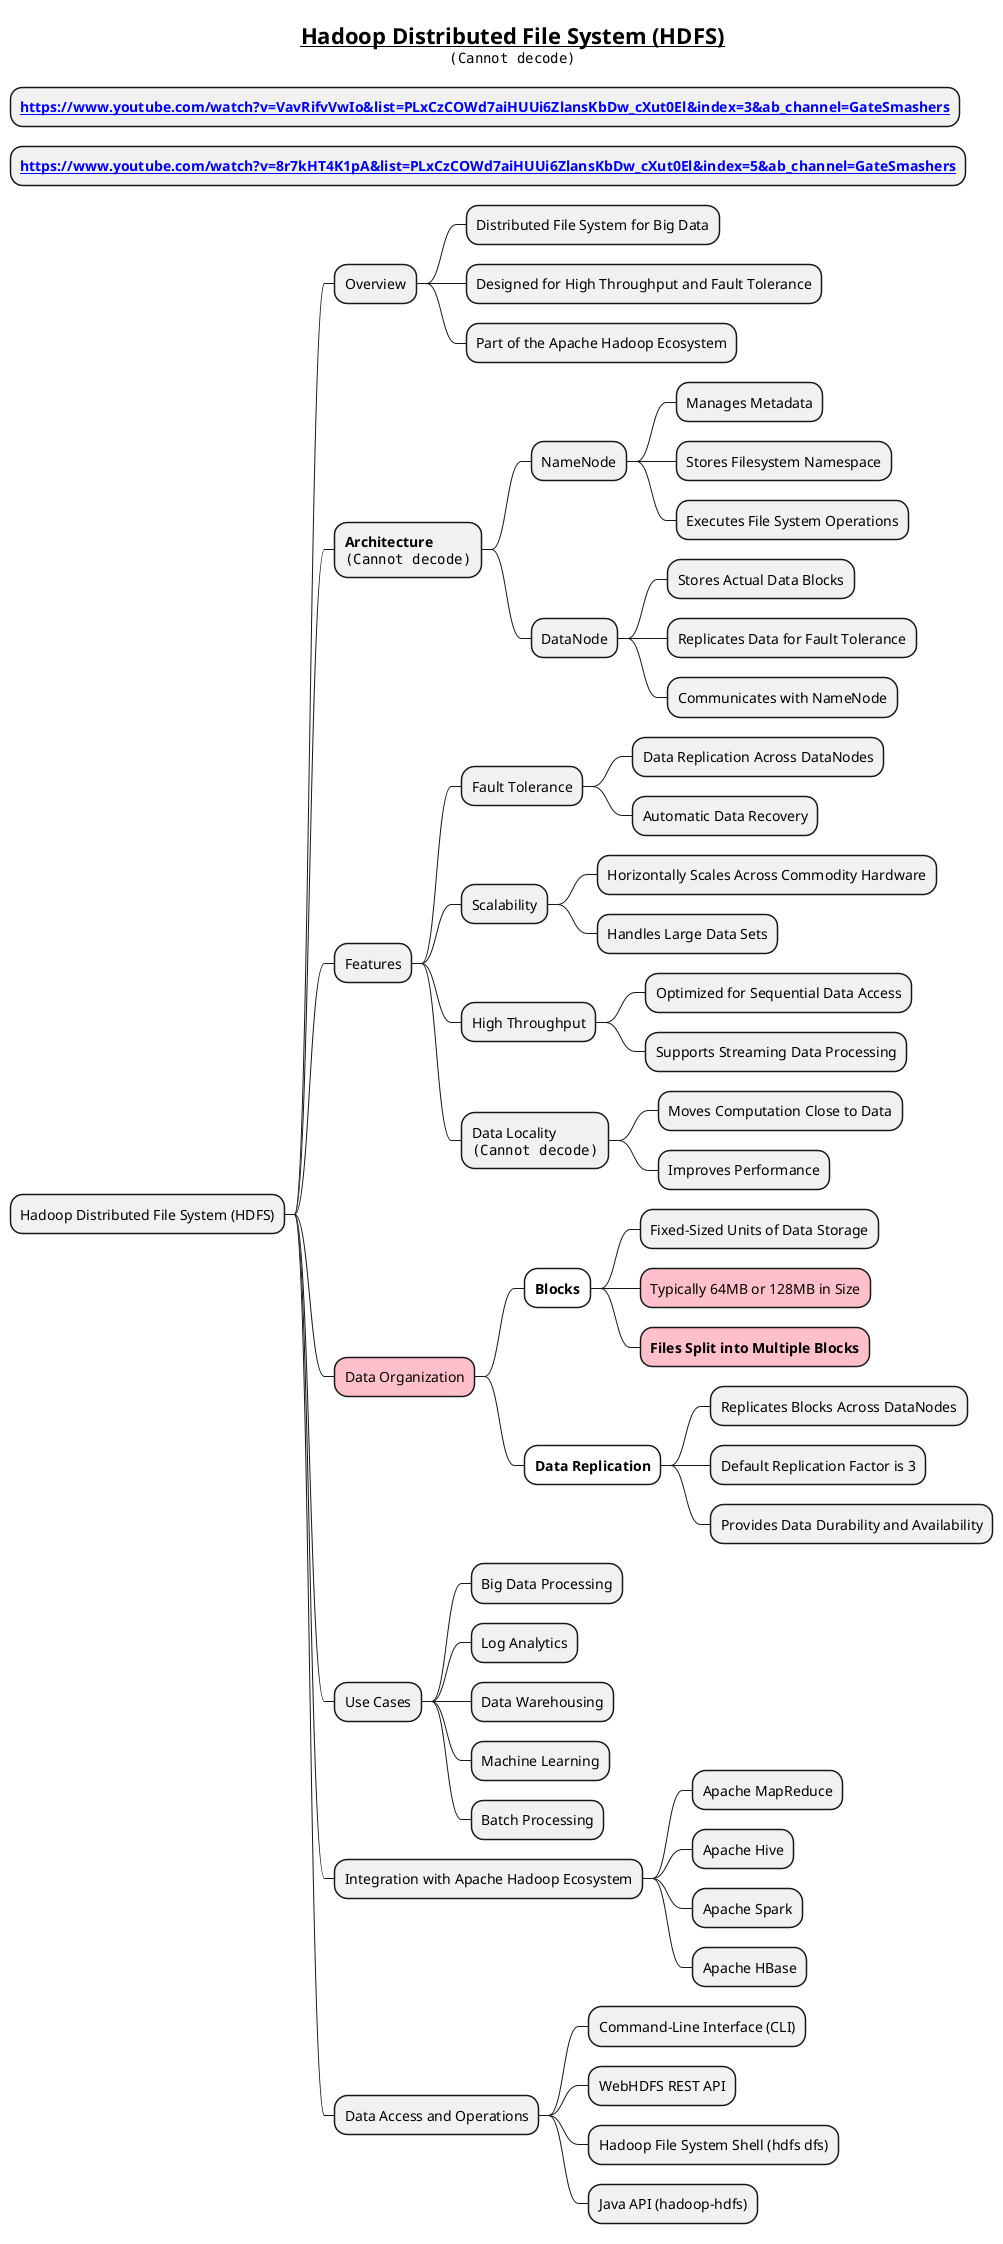 @startmindmap
title =__Hadoop Distributed File System (HDFS)__\n<img:images/img_11.png>

* **[[https://www.youtube.com/watch?v=VavRifvVwIo&list=PLxCzCOWd7aiHUUi6ZlansKbDw_cXut0El&index=3&ab_channel=GateSmashers]]**
* **[[https://www.youtube.com/watch?v=8r7kHT4K1pA&list=PLxCzCOWd7aiHUUi6ZlansKbDw_cXut0El&index=5&ab_channel=GateSmashers]]**

* Hadoop Distributed File System (HDFS)
** Overview
*** Distributed File System for Big Data
*** Designed for High Throughput and Fault Tolerance
*** Part of the Apache Hadoop Ecosystem

** **Architecture**\n<img:images/img_10.png>
*** NameNode
**** Manages Metadata
**** Stores Filesystem Namespace
**** Executes File System Operations
*** DataNode
**** Stores Actual Data Blocks
**** Replicates Data for Fault Tolerance
**** Communicates with NameNode

** Features
*** Fault Tolerance
**** Data Replication Across DataNodes
**** Automatic Data Recovery
*** Scalability
**** Horizontally Scales Across Commodity Hardware
**** Handles Large Data Sets
*** High Throughput
**** Optimized for Sequential Data Access
**** Supports Streaming Data Processing
*** Data Locality\n<img:images/img_12.png>
**** Moves Computation Close to Data
**** Improves Performance

**[#pink] Data Organization
***[#white] **Blocks**
**** Fixed-Sized Units of Data Storage
****[#pink] Typically 64MB or 128MB in Size
****[#pink] **Files Split into Multiple Blocks**
***[#white] **Data Replication**
**** Replicates Blocks Across DataNodes
**** Default Replication Factor is 3
**** Provides Data Durability and Availability

** Use Cases
*** Big Data Processing
*** Log Analytics
*** Data Warehousing
*** Machine Learning
*** Batch Processing

** Integration with Apache Hadoop Ecosystem
*** Apache MapReduce
*** Apache Hive
*** Apache Spark
*** Apache HBase

** Data Access and Operations
*** Command-Line Interface (CLI)
*** WebHDFS REST API
*** Hadoop File System Shell (hdfs dfs)
*** Java API (hadoop-hdfs)

@endmindmap
